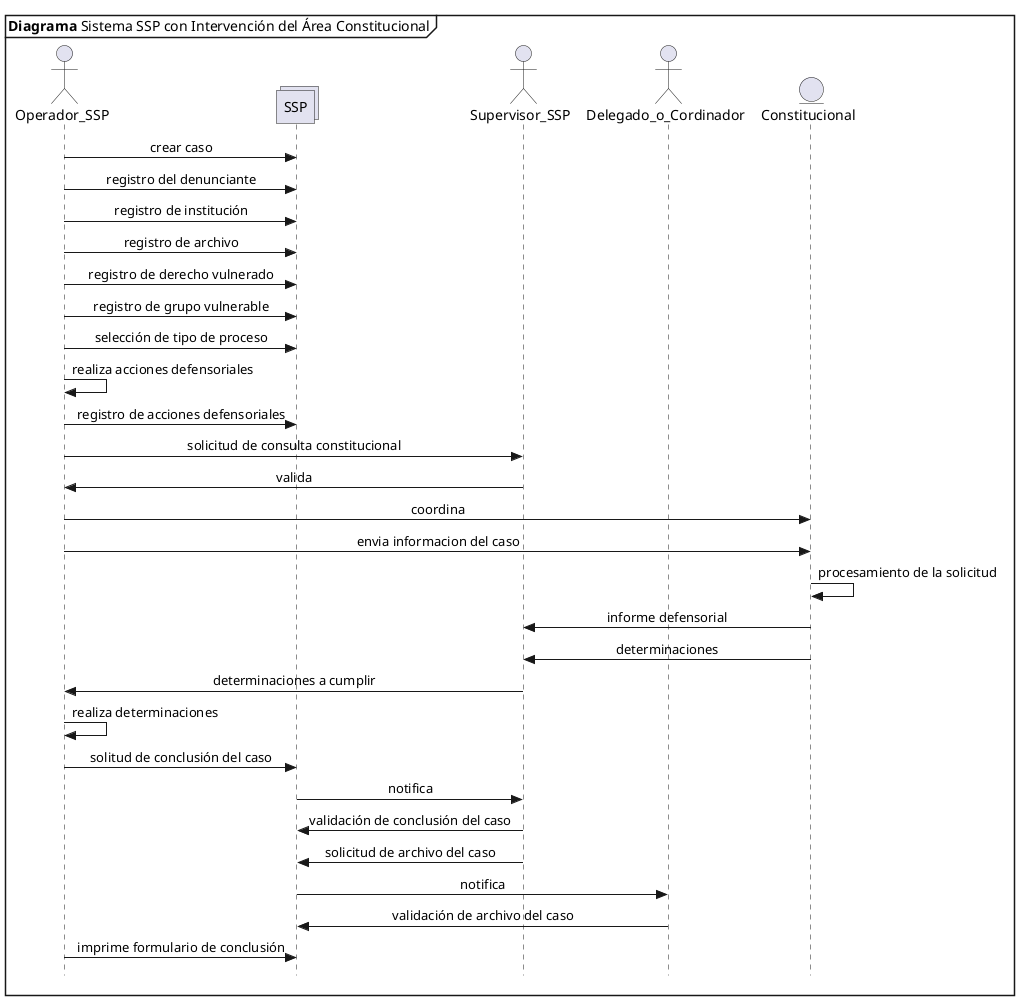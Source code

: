 @startuml Diagrama_Sistema
skinparam Style strictuml
skinparam SequenceMessageAlignment center

mainframe **Diagrama** Sistema SSP con Intervención del Área Constitucional

actor Operador_SSP as opssp
collections SSP
actor Supervisor_SSP as supssp
actor Delegado_o_Cordinador as delcor
entity Constitucional as const

opssp->SSP: crear caso
opssp->SSP: registro del denunciante
opssp->SSP: registro de institución 
opssp->SSP: registro de archivo
opssp->SSP: registro de derecho vulnerado
opssp->SSP: registro de grupo vulnerable
opssp->SSP: selección de tipo de proceso
opssp->opssp: realiza acciones defensoriales
opssp->SSP: registro de acciones defensoriales
opssp->supssp: solicitud de consulta constitucional
supssp->opssp: valida
opssp->const: coordina
opssp->const: envia informacion del caso
const->const: procesamiento de la solicitud
const->supssp: informe defensorial
const->supssp: determinaciones
supssp->opssp: determinaciones a cumplir
opssp->opssp: realiza determinaciones
opssp->SSP: solitud de conclusión del caso
SSP->supssp: notifica
supssp->SSP: validación de conclusión del caso
supssp->SSP: solicitud de archivo del caso
SSP->delcor: notifica
delcor->SSP: validación de archivo del caso
opssp->SSP: imprime formulario de conclusión

@enduml